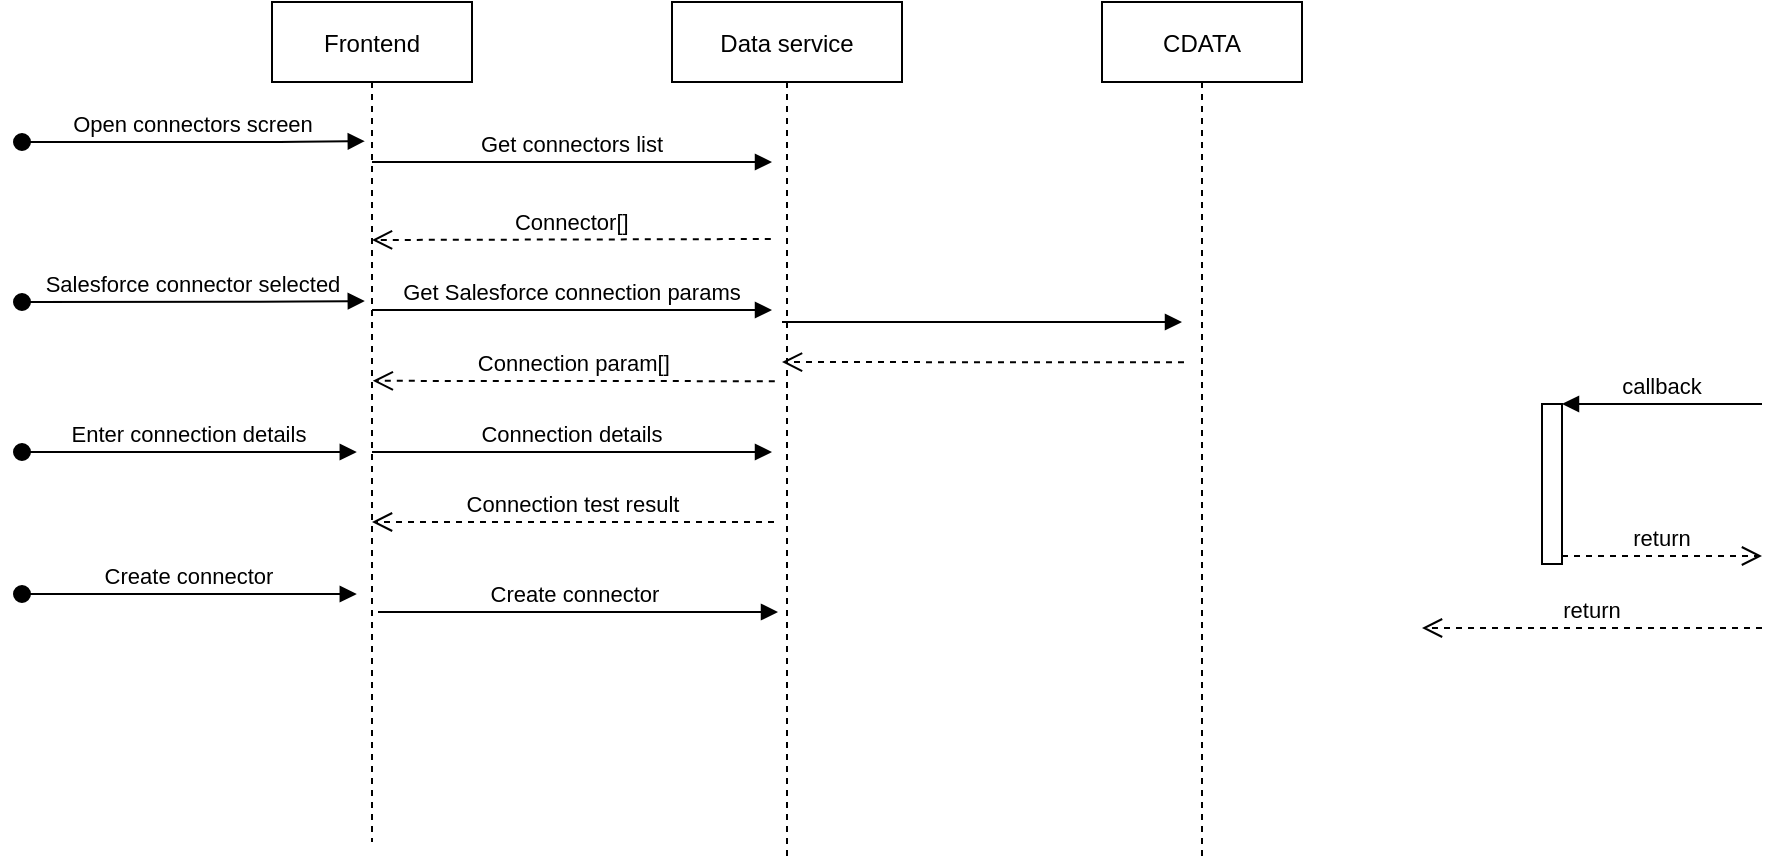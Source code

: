 <mxfile version="15.5.6" type="github">
  <diagram id="kgpKYQtTHZ0yAKxKKP6v" name="Page-1">
    <mxGraphModel dx="1878" dy="939" grid="1" gridSize="10" guides="1" tooltips="1" connect="1" arrows="1" fold="1" page="1" pageScale="1" pageWidth="850" pageHeight="1100" math="0" shadow="0">
      <root>
        <mxCell id="0" />
        <mxCell id="1" parent="0" />
        <mxCell id="3nuBFxr9cyL0pnOWT2aG-1" value="Frontend" style="shape=umlLifeline;perimeter=lifelinePerimeter;container=1;collapsible=0;recursiveResize=0;rounded=0;shadow=0;strokeWidth=1;" parent="1" vertex="1">
          <mxGeometry x="185" y="80" width="100" height="420" as="geometry" />
        </mxCell>
        <mxCell id="3nuBFxr9cyL0pnOWT2aG-4" value="" style="points=[];perimeter=orthogonalPerimeter;rounded=0;shadow=0;strokeWidth=1;" parent="3nuBFxr9cyL0pnOWT2aG-1" vertex="1">
          <mxGeometry x="635" y="201" width="10" height="80" as="geometry" />
        </mxCell>
        <mxCell id="3nuBFxr9cyL0pnOWT2aG-5" value="Data service" style="shape=umlLifeline;perimeter=lifelinePerimeter;container=1;collapsible=0;recursiveResize=0;rounded=0;shadow=0;strokeWidth=1;" parent="1" vertex="1">
          <mxGeometry x="385" y="80" width="115" height="430" as="geometry" />
        </mxCell>
        <mxCell id="dnAo3SwQJWSGa_DGvsRw-8" value="Connection test result" style="verticalAlign=bottom;endArrow=open;dashed=1;endSize=8;shadow=0;strokeWidth=1;entryX=0.504;entryY=0.632;entryDx=0;entryDy=0;entryPerimeter=0;exitX=0.514;exitY=0.632;exitDx=0;exitDy=0;exitPerimeter=0;" edge="1" parent="3nuBFxr9cyL0pnOWT2aG-5">
          <mxGeometry relative="1" as="geometry">
            <mxPoint x="-150.0" y="260" as="targetPoint" />
            <mxPoint x="51.0" y="260" as="sourcePoint" />
          </mxGeometry>
        </mxCell>
        <mxCell id="3nuBFxr9cyL0pnOWT2aG-7" value="return" style="verticalAlign=bottom;endArrow=open;dashed=1;endSize=8;exitX=0;exitY=0.95;shadow=0;strokeWidth=1;" parent="1" edge="1">
          <mxGeometry relative="1" as="geometry">
            <mxPoint x="760" y="393.0" as="targetPoint" />
            <mxPoint x="930" y="393.0" as="sourcePoint" />
          </mxGeometry>
        </mxCell>
        <mxCell id="3nuBFxr9cyL0pnOWT2aG-8" value="Get connectors list" style="verticalAlign=bottom;endArrow=block;shadow=0;strokeWidth=1;" parent="1" edge="1">
          <mxGeometry relative="1" as="geometry">
            <mxPoint x="235" y="160.0" as="sourcePoint" />
            <mxPoint x="435" y="160" as="targetPoint" />
          </mxGeometry>
        </mxCell>
        <mxCell id="3nuBFxr9cyL0pnOWT2aG-9" value="callback" style="verticalAlign=bottom;endArrow=block;entryX=1;entryY=0;shadow=0;strokeWidth=1;" parent="1" target="3nuBFxr9cyL0pnOWT2aG-4" edge="1">
          <mxGeometry relative="1" as="geometry">
            <mxPoint x="930" y="281" as="sourcePoint" />
          </mxGeometry>
        </mxCell>
        <mxCell id="3nuBFxr9cyL0pnOWT2aG-10" value="return" style="verticalAlign=bottom;endArrow=open;dashed=1;endSize=8;exitX=1;exitY=0.95;shadow=0;strokeWidth=1;" parent="1" source="3nuBFxr9cyL0pnOWT2aG-4" edge="1">
          <mxGeometry relative="1" as="geometry">
            <mxPoint x="930" y="357" as="targetPoint" />
          </mxGeometry>
        </mxCell>
        <mxCell id="dnAo3SwQJWSGa_DGvsRw-1" value="Connector[]" style="verticalAlign=bottom;endArrow=open;dashed=1;endSize=8;exitX=0.494;exitY=0.395;shadow=0;strokeWidth=1;exitDx=0;exitDy=0;exitPerimeter=0;" edge="1" parent="1">
          <mxGeometry relative="1" as="geometry">
            <mxPoint x="235" y="199" as="targetPoint" />
            <mxPoint x="434.4" y="198.5" as="sourcePoint" />
          </mxGeometry>
        </mxCell>
        <mxCell id="3nuBFxr9cyL0pnOWT2aG-3" value="Open connectors screen" style="verticalAlign=bottom;startArrow=oval;endArrow=block;startSize=8;shadow=0;strokeWidth=1;entryX=0.524;entryY=0.232;entryDx=0;entryDy=0;entryPerimeter=0;" parent="1" edge="1">
          <mxGeometry relative="1" as="geometry">
            <mxPoint x="60" y="150" as="sourcePoint" />
            <mxPoint x="231.4" y="149.6" as="targetPoint" />
            <Array as="points">
              <mxPoint x="189" y="150" />
            </Array>
          </mxGeometry>
        </mxCell>
        <mxCell id="dnAo3SwQJWSGa_DGvsRw-3" value="Salesforce connector selected" style="verticalAlign=bottom;startArrow=oval;endArrow=block;startSize=8;shadow=0;strokeWidth=1;entryX=0.524;entryY=0.232;entryDx=0;entryDy=0;entryPerimeter=0;" edge="1" parent="1">
          <mxGeometry relative="1" as="geometry">
            <mxPoint x="60" y="230" as="sourcePoint" />
            <mxPoint x="231.4" y="229.5" as="targetPoint" />
            <Array as="points">
              <mxPoint x="189" y="229.9" />
            </Array>
          </mxGeometry>
        </mxCell>
        <mxCell id="dnAo3SwQJWSGa_DGvsRw-4" value="Get Salesforce connection params" style="verticalAlign=bottom;endArrow=block;shadow=0;strokeWidth=1;" edge="1" parent="1">
          <mxGeometry relative="1" as="geometry">
            <mxPoint x="235" y="234" as="sourcePoint" />
            <mxPoint x="435" y="234" as="targetPoint" />
          </mxGeometry>
        </mxCell>
        <mxCell id="dnAo3SwQJWSGa_DGvsRw-5" value="Connection param[]" style="verticalAlign=bottom;endArrow=open;dashed=1;endSize=8;shadow=0;strokeWidth=1;entryX=0.504;entryY=0.451;entryDx=0;entryDy=0;entryPerimeter=0;exitX=0.514;exitY=0.632;exitDx=0;exitDy=0;exitPerimeter=0;" edge="1" parent="1">
          <mxGeometry relative="1" as="geometry">
            <mxPoint x="235.4" y="269.42" as="targetPoint" />
            <mxPoint x="436.4" y="269.6" as="sourcePoint" />
          </mxGeometry>
        </mxCell>
        <mxCell id="dnAo3SwQJWSGa_DGvsRw-6" value="Enter connection details" style="verticalAlign=bottom;startArrow=oval;endArrow=block;startSize=8;shadow=0;strokeWidth=1;entryX=0.524;entryY=0.232;entryDx=0;entryDy=0;entryPerimeter=0;" edge="1" parent="1">
          <mxGeometry relative="1" as="geometry">
            <mxPoint x="60" y="305" as="sourcePoint" />
            <mxPoint x="227.4" y="305" as="targetPoint" />
            <Array as="points" />
          </mxGeometry>
        </mxCell>
        <mxCell id="dnAo3SwQJWSGa_DGvsRw-7" value="Connection details" style="verticalAlign=bottom;endArrow=block;shadow=0;strokeWidth=1;" edge="1" parent="1">
          <mxGeometry relative="1" as="geometry">
            <mxPoint x="235" y="305" as="sourcePoint" />
            <mxPoint x="435" y="305" as="targetPoint" />
          </mxGeometry>
        </mxCell>
        <mxCell id="dnAo3SwQJWSGa_DGvsRw-9" value="Create connector" style="verticalAlign=bottom;startArrow=oval;endArrow=block;startSize=8;shadow=0;strokeWidth=1;entryX=0.524;entryY=0.232;entryDx=0;entryDy=0;entryPerimeter=0;" edge="1" parent="1">
          <mxGeometry relative="1" as="geometry">
            <mxPoint x="60" y="376" as="sourcePoint" />
            <mxPoint x="227.4" y="376" as="targetPoint" />
            <Array as="points" />
          </mxGeometry>
        </mxCell>
        <mxCell id="dnAo3SwQJWSGa_DGvsRw-10" value="Create connector " style="verticalAlign=bottom;endArrow=block;shadow=0;strokeWidth=1;" edge="1" parent="1">
          <mxGeometry relative="1" as="geometry">
            <mxPoint x="238" y="385" as="sourcePoint" />
            <mxPoint x="438" y="385" as="targetPoint" />
          </mxGeometry>
        </mxCell>
        <mxCell id="dnAo3SwQJWSGa_DGvsRw-11" value="CDATA" style="shape=umlLifeline;perimeter=lifelinePerimeter;container=1;collapsible=0;recursiveResize=0;rounded=0;shadow=0;strokeWidth=1;" vertex="1" parent="1">
          <mxGeometry x="600" y="80" width="100" height="430" as="geometry" />
        </mxCell>
        <mxCell id="dnAo3SwQJWSGa_DGvsRw-13" value=" " style="verticalAlign=bottom;endArrow=block;shadow=0;strokeWidth=1;" edge="1" parent="1">
          <mxGeometry relative="1" as="geometry">
            <mxPoint x="440" y="240" as="sourcePoint" />
            <mxPoint x="640" y="240" as="targetPoint" />
          </mxGeometry>
        </mxCell>
        <mxCell id="dnAo3SwQJWSGa_DGvsRw-14" value=" " style="verticalAlign=bottom;endArrow=open;dashed=1;endSize=8;shadow=0;strokeWidth=1;entryX=0.504;entryY=0.451;entryDx=0;entryDy=0;entryPerimeter=0;exitX=0.514;exitY=0.632;exitDx=0;exitDy=0;exitPerimeter=0;" edge="1" parent="1">
          <mxGeometry relative="1" as="geometry">
            <mxPoint x="440.0" y="260.0" as="targetPoint" />
            <mxPoint x="641.0" y="260.18" as="sourcePoint" />
          </mxGeometry>
        </mxCell>
      </root>
    </mxGraphModel>
  </diagram>
</mxfile>
